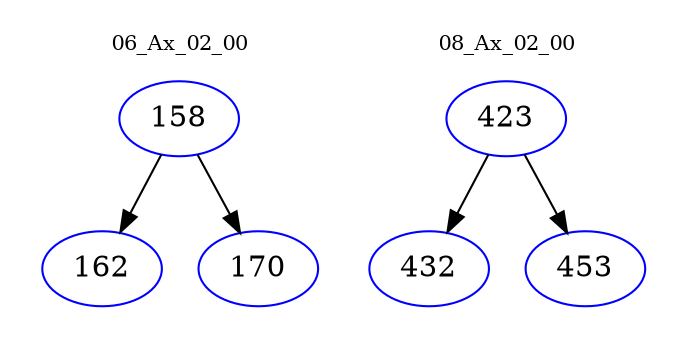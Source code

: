 digraph{
subgraph cluster_0 {
color = white
label = "06_Ax_02_00";
fontsize=10;
T0_158 [label="158", color="blue"]
T0_158 -> T0_162 [color="black"]
T0_162 [label="162", color="blue"]
T0_158 -> T0_170 [color="black"]
T0_170 [label="170", color="blue"]
}
subgraph cluster_1 {
color = white
label = "08_Ax_02_00";
fontsize=10;
T1_423 [label="423", color="blue"]
T1_423 -> T1_432 [color="black"]
T1_432 [label="432", color="blue"]
T1_423 -> T1_453 [color="black"]
T1_453 [label="453", color="blue"]
}
}
